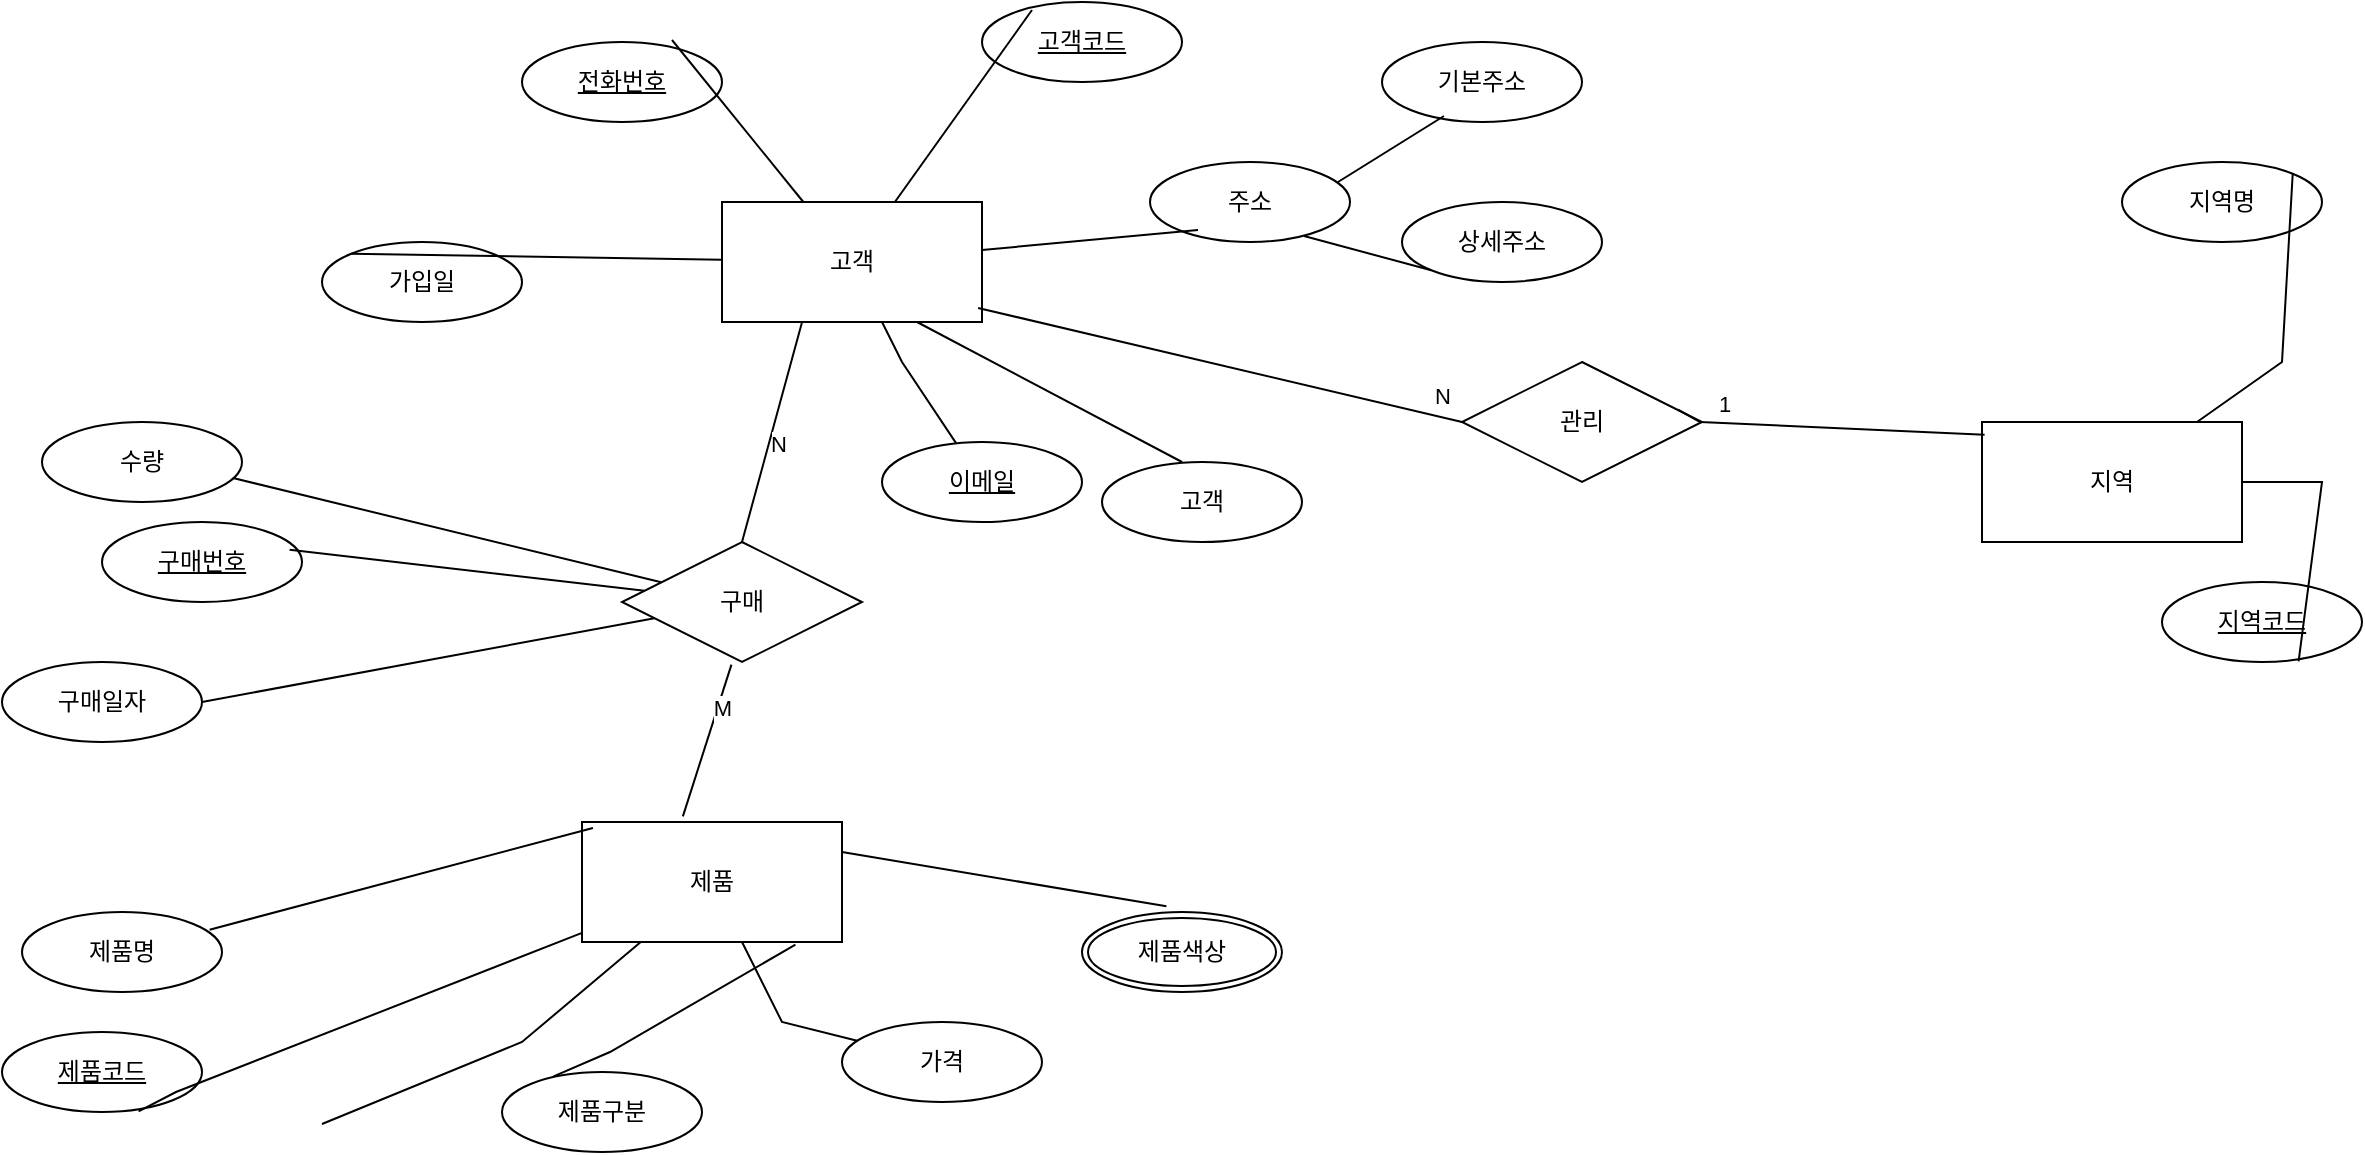 <mxfile version="26.0.8">
  <diagram name="페이지-1" id="yf85_vXi6DP6XtGqAj8g">
    <mxGraphModel dx="2261" dy="746" grid="1" gridSize="10" guides="1" tooltips="1" connect="1" arrows="1" fold="1" page="1" pageScale="1" pageWidth="827" pageHeight="1169" math="0" shadow="0">
      <root>
        <mxCell id="0" />
        <mxCell id="1" parent="0" />
        <mxCell id="JvejWWRDax9Ub5R3-1ta-1" value="고객" style="whiteSpace=wrap;html=1;align=center;" vertex="1" parent="1">
          <mxGeometry x="150" y="160" width="130" height="60" as="geometry" />
        </mxCell>
        <mxCell id="JvejWWRDax9Ub5R3-1ta-2" value="고객" style="ellipse;whiteSpace=wrap;html=1;align=center;" vertex="1" parent="1">
          <mxGeometry x="340" y="290" width="100" height="40" as="geometry" />
        </mxCell>
        <mxCell id="JvejWWRDax9Ub5R3-1ta-4" value="" style="endArrow=none;html=1;rounded=0;exitX=0.75;exitY=1;exitDx=0;exitDy=0;entryX=0.4;entryY=0;entryDx=0;entryDy=0;entryPerimeter=0;" edge="1" parent="1" source="JvejWWRDax9Ub5R3-1ta-1" target="JvejWWRDax9Ub5R3-1ta-2">
          <mxGeometry relative="1" as="geometry">
            <mxPoint x="330" y="380" as="sourcePoint" />
            <mxPoint x="490" y="380" as="targetPoint" />
          </mxGeometry>
        </mxCell>
        <mxCell id="JvejWWRDax9Ub5R3-1ta-11" value="전화번호" style="ellipse;whiteSpace=wrap;html=1;align=center;fontStyle=4;" vertex="1" parent="1">
          <mxGeometry x="50" y="80" width="100" height="40" as="geometry" />
        </mxCell>
        <mxCell id="JvejWWRDax9Ub5R3-1ta-12" value="고객코드" style="ellipse;whiteSpace=wrap;html=1;align=center;fontStyle=4;" vertex="1" parent="1">
          <mxGeometry x="280" y="60" width="100" height="40" as="geometry" />
        </mxCell>
        <mxCell id="JvejWWRDax9Ub5R3-1ta-13" value="이메일" style="ellipse;whiteSpace=wrap;html=1;align=center;fontStyle=4;" vertex="1" parent="1">
          <mxGeometry x="230" y="280" width="100" height="40" as="geometry" />
        </mxCell>
        <mxCell id="JvejWWRDax9Ub5R3-1ta-14" value="" style="endArrow=none;html=1;rounded=0;" edge="1" parent="1" source="JvejWWRDax9Ub5R3-1ta-1" target="JvejWWRDax9Ub5R3-1ta-13">
          <mxGeometry relative="1" as="geometry">
            <mxPoint x="258" y="230" as="sourcePoint" />
            <mxPoint x="420" y="240" as="targetPoint" />
            <Array as="points">
              <mxPoint x="240" y="240" />
            </Array>
          </mxGeometry>
        </mxCell>
        <mxCell id="JvejWWRDax9Ub5R3-1ta-15" value="" style="endArrow=none;html=1;rounded=0;entryX=0.25;entryY=0.1;entryDx=0;entryDy=0;entryPerimeter=0;" edge="1" parent="1" source="JvejWWRDax9Ub5R3-1ta-1" target="JvejWWRDax9Ub5R3-1ta-12">
          <mxGeometry relative="1" as="geometry">
            <mxPoint x="260" y="220" as="sourcePoint" />
            <mxPoint x="430" y="250" as="targetPoint" />
          </mxGeometry>
        </mxCell>
        <mxCell id="JvejWWRDax9Ub5R3-1ta-16" value="" style="endArrow=none;html=1;rounded=0;exitX=0.75;exitY=-0.025;exitDx=0;exitDy=0;exitPerimeter=0;" edge="1" parent="1" source="JvejWWRDax9Ub5R3-1ta-11" target="JvejWWRDax9Ub5R3-1ta-1">
          <mxGeometry relative="1" as="geometry">
            <mxPoint x="278" y="250" as="sourcePoint" />
            <mxPoint x="440" y="260" as="targetPoint" />
          </mxGeometry>
        </mxCell>
        <mxCell id="JvejWWRDax9Ub5R3-1ta-17" value="주소" style="ellipse;whiteSpace=wrap;html=1;align=center;" vertex="1" parent="1">
          <mxGeometry x="364" y="140" width="100" height="40" as="geometry" />
        </mxCell>
        <mxCell id="JvejWWRDax9Ub5R3-1ta-18" value="상세주소" style="ellipse;whiteSpace=wrap;html=1;align=center;" vertex="1" parent="1">
          <mxGeometry x="490" y="160" width="100" height="40" as="geometry" />
        </mxCell>
        <mxCell id="JvejWWRDax9Ub5R3-1ta-19" value="기본주소" style="ellipse;whiteSpace=wrap;html=1;align=center;" vertex="1" parent="1">
          <mxGeometry x="480" y="80" width="100" height="40" as="geometry" />
        </mxCell>
        <mxCell id="JvejWWRDax9Ub5R3-1ta-20" value="" style="endArrow=none;html=1;rounded=0;entryX=0.24;entryY=0.85;entryDx=0;entryDy=0;entryPerimeter=0;" edge="1" parent="1" source="JvejWWRDax9Ub5R3-1ta-1" target="JvejWWRDax9Ub5R3-1ta-17">
          <mxGeometry relative="1" as="geometry">
            <mxPoint x="258" y="230" as="sourcePoint" />
            <mxPoint x="420" y="240" as="targetPoint" />
          </mxGeometry>
        </mxCell>
        <mxCell id="JvejWWRDax9Ub5R3-1ta-21" value="" style="endArrow=none;html=1;rounded=0;exitX=0.77;exitY=0.925;exitDx=0;exitDy=0;entryX=0;entryY=1;entryDx=0;entryDy=0;exitPerimeter=0;" edge="1" parent="1" source="JvejWWRDax9Ub5R3-1ta-17" target="JvejWWRDax9Ub5R3-1ta-18">
          <mxGeometry relative="1" as="geometry">
            <mxPoint x="268" y="240" as="sourcePoint" />
            <mxPoint x="430" y="250" as="targetPoint" />
          </mxGeometry>
        </mxCell>
        <mxCell id="JvejWWRDax9Ub5R3-1ta-22" value="" style="endArrow=none;html=1;rounded=0;exitX=0.94;exitY=0.25;exitDx=0;exitDy=0;entryX=0.31;entryY=0.925;entryDx=0;entryDy=0;entryPerimeter=0;exitPerimeter=0;" edge="1" parent="1" source="JvejWWRDax9Ub5R3-1ta-17" target="JvejWWRDax9Ub5R3-1ta-19">
          <mxGeometry relative="1" as="geometry">
            <mxPoint x="278" y="250" as="sourcePoint" />
            <mxPoint x="440" y="260" as="targetPoint" />
          </mxGeometry>
        </mxCell>
        <mxCell id="JvejWWRDax9Ub5R3-1ta-23" value="가입일" style="ellipse;whiteSpace=wrap;html=1;align=center;" vertex="1" parent="1">
          <mxGeometry x="-50" y="180" width="100" height="40" as="geometry" />
        </mxCell>
        <mxCell id="JvejWWRDax9Ub5R3-1ta-24" value="" style="endArrow=none;html=1;rounded=0;entryX=0;entryY=0;entryDx=0;entryDy=0;" edge="1" parent="1" source="JvejWWRDax9Ub5R3-1ta-1" target="JvejWWRDax9Ub5R3-1ta-23">
          <mxGeometry relative="1" as="geometry">
            <mxPoint x="288" y="260" as="sourcePoint" />
            <mxPoint x="450" y="270" as="targetPoint" />
          </mxGeometry>
        </mxCell>
        <mxCell id="JvejWWRDax9Ub5R3-1ta-27" value="지역" style="whiteSpace=wrap;html=1;align=center;" vertex="1" parent="1">
          <mxGeometry x="780" y="270" width="130" height="60" as="geometry" />
        </mxCell>
        <mxCell id="JvejWWRDax9Ub5R3-1ta-28" value="지역명" style="ellipse;whiteSpace=wrap;html=1;align=center;" vertex="1" parent="1">
          <mxGeometry x="850" y="140" width="100" height="40" as="geometry" />
        </mxCell>
        <mxCell id="JvejWWRDax9Ub5R3-1ta-30" value="지역코드" style="ellipse;whiteSpace=wrap;html=1;align=center;fontStyle=4;" vertex="1" parent="1">
          <mxGeometry x="870" y="350" width="100" height="40" as="geometry" />
        </mxCell>
        <mxCell id="JvejWWRDax9Ub5R3-1ta-31" value="" style="endArrow=none;html=1;rounded=0;exitX=1;exitY=0;exitDx=0;exitDy=0;" edge="1" parent="1" source="JvejWWRDax9Ub5R3-1ta-28" target="JvejWWRDax9Ub5R3-1ta-27">
          <mxGeometry relative="1" as="geometry">
            <mxPoint x="753" y="250" as="sourcePoint" />
            <mxPoint x="790" y="311" as="targetPoint" />
            <Array as="points">
              <mxPoint x="930" y="240" />
            </Array>
          </mxGeometry>
        </mxCell>
        <mxCell id="JvejWWRDax9Ub5R3-1ta-32" value="" style="endArrow=none;html=1;rounded=0;exitX=0.683;exitY=0.992;exitDx=0;exitDy=0;exitPerimeter=0;" edge="1" parent="1" source="JvejWWRDax9Ub5R3-1ta-30" target="JvejWWRDax9Ub5R3-1ta-27">
          <mxGeometry relative="1" as="geometry">
            <mxPoint x="627" y="360" as="sourcePoint" />
            <mxPoint x="664" y="421" as="targetPoint" />
            <Array as="points">
              <mxPoint x="950" y="300" />
            </Array>
          </mxGeometry>
        </mxCell>
        <mxCell id="JvejWWRDax9Ub5R3-1ta-33" value="제품" style="whiteSpace=wrap;html=1;align=center;" vertex="1" parent="1">
          <mxGeometry x="80" y="470" width="130" height="60" as="geometry" />
        </mxCell>
        <mxCell id="JvejWWRDax9Ub5R3-1ta-34" value="제품명" style="ellipse;whiteSpace=wrap;html=1;align=center;" vertex="1" parent="1">
          <mxGeometry x="-200" y="515" width="100" height="40" as="geometry" />
        </mxCell>
        <mxCell id="JvejWWRDax9Ub5R3-1ta-35" value="제품코드" style="ellipse;whiteSpace=wrap;html=1;align=center;fontStyle=4;" vertex="1" parent="1">
          <mxGeometry x="-210" y="575" width="100" height="40" as="geometry" />
        </mxCell>
        <mxCell id="JvejWWRDax9Ub5R3-1ta-37" value="" style="endArrow=none;html=1;rounded=0;exitX=0.683;exitY=0.992;exitDx=0;exitDy=0;exitPerimeter=0;" edge="1" parent="1" source="JvejWWRDax9Ub5R3-1ta-35" target="JvejWWRDax9Ub5R3-1ta-33">
          <mxGeometry relative="1" as="geometry">
            <mxPoint x="-133" y="585" as="sourcePoint" />
            <mxPoint x="-96" y="646" as="targetPoint" />
            <Array as="points">
              <mxPoint x="-123" y="605" />
            </Array>
          </mxGeometry>
        </mxCell>
        <mxCell id="JvejWWRDax9Ub5R3-1ta-38" value="제품구분&lt;span style=&quot;color: rgba(0, 0, 0, 0); font-family: monospace; font-size: 0px; text-align: start; text-wrap-mode: nowrap;&quot;&gt;%3CmxGraphModel%3E%3Croot%3E%3CmxCell%20id%3D%220%22%2F%3E%3CmxCell%20id%3D%221%22%20parent%3D%220%22%2F%3E%3CmxCell%20id%3D%222%22%20value%3D%22%EC%A7%80%EC%97%AD%22%20style%3D%22whiteSpace%3Dwrap%3Bhtml%3D1%3Balign%3Dcenter%3B%22%20vertex%3D%221%22%20parent%3D%221%22%3E%3CmxGeometry%20x%3D%22480%22%20y%3D%22360%22%20width%3D%22130%22%20height%3D%2260%22%20as%3D%22geometry%22%2F%3E%3C%2FmxCell%3E%3CmxCell%20id%3D%223%22%20value%3D%22%EC%A7%80%EC%97%AD%EB%AA%85%22%20style%3D%22ellipse%3BwhiteSpace%3Dwrap%3Bhtml%3D1%3Balign%3Dcenter%3B%22%20vertex%3D%221%22%20parent%3D%221%22%3E%3CmxGeometry%20x%3D%22260%22%20y%3D%22380%22%20width%3D%22100%22%20height%3D%2240%22%20as%3D%22geometry%22%2F%3E%3C%2FmxCell%3E%3CmxCell%20id%3D%224%22%20value%3D%22%EC%A7%80%EC%97%AD%EC%BD%94%EB%93%9C%22%20style%3D%22ellipse%3BwhiteSpace%3Dwrap%3Bhtml%3D1%3Balign%3Dcenter%3BfontStyle%3D4%3B%22%20vertex%3D%221%22%20parent%3D%221%22%3E%3CmxGeometry%20x%3D%22250%22%20y%3D%22440%22%20width%3D%22100%22%20height%3D%2240%22%20as%3D%22geometry%22%2F%3E%3C%2FmxCell%3E%3CmxCell%20id%3D%225%22%20value%3D%22%22%20style%3D%22endArrow%3Dnone%3Bhtml%3D1%3Brounded%3D0%3BexitX%3D1%3BexitY%3D0%3BexitDx%3D0%3BexitDy%3D0%3B%22%20edge%3D%221%22%20source%3D%223%22%20target%3D%222%22%20parent%3D%221%22%3E%3CmxGeometry%20relative%3D%221%22%20as%3D%22geometry%22%3E%3CmxPoint%20x%3D%22453%22%20y%3D%22340%22%20as%3D%22sourcePoint%22%2F%3E%3CmxPoint%20x%3D%22490%22%20y%3D%22401%22%20as%3D%22targetPoint%22%2F%3E%3CArray%20as%3D%22points%22%3E%3CmxPoint%20x%3D%22463%22%20y%3D%22360%22%2F%3E%3C%2FArray%3E%3C%2FmxGeometry%3E%3C%2FmxCell%3E%3CmxCell%20id%3D%226%22%20value%3D%22%22%20style%3D%22endArrow%3Dnone%3Bhtml%3D1%3Brounded%3D0%3BexitX%3D0.683%3BexitY%3D0.992%3BexitDx%3D0%3BexitDy%3D0%3BexitPerimeter%3D0%3B%22%20edge%3D%221%22%20source%3D%224%22%20target%3D%222%22%20parent%3D%221%22%3E%3CmxGeometry%20relative%3D%221%22%20as%3D%22geometry%22%3E%3CmxPoint%20x%3D%22327%22%20y%3D%22450%22%20as%3D%22sourcePoint%22%2F%3E%3CmxPoint%20x%3D%22364%22%20y%3D%22511%22%20as%3D%22targetPoint%22%2F%3E%3CArray%20as%3D%22points%22%3E%3CmxPoint%20x%3D%22337%22%20y%3D%22470%22%2F%3E%3C%2FArray%3E%3C%2FmxGeometry%3E%3C%2FmxCell%3E%3C%2Froot%3E%3C%2FmxGraphModel%3E&lt;/span&gt;" style="ellipse;whiteSpace=wrap;html=1;align=center;" vertex="1" parent="1">
          <mxGeometry x="40" y="595" width="100" height="40" as="geometry" />
        </mxCell>
        <mxCell id="JvejWWRDax9Ub5R3-1ta-40" value="제품색상" style="ellipse;shape=doubleEllipse;margin=3;whiteSpace=wrap;html=1;align=center;" vertex="1" parent="1">
          <mxGeometry x="330" y="515" width="100" height="40" as="geometry" />
        </mxCell>
        <mxCell id="JvejWWRDax9Ub5R3-1ta-41" value="가격" style="ellipse;whiteSpace=wrap;html=1;align=center;" vertex="1" parent="1">
          <mxGeometry x="210" y="570" width="100" height="40" as="geometry" />
        </mxCell>
        <mxCell id="JvejWWRDax9Ub5R3-1ta-44" value="" style="endArrow=none;html=1;rounded=0;exitX=1;exitY=0;exitDx=0;exitDy=0;" edge="1" parent="1" target="JvejWWRDax9Ub5R3-1ta-33">
          <mxGeometry relative="1" as="geometry">
            <mxPoint x="-50" y="621" as="sourcePoint" />
            <mxPoint x="85" y="601" as="targetPoint" />
            <Array as="points">
              <mxPoint x="50" y="580" />
            </Array>
          </mxGeometry>
        </mxCell>
        <mxCell id="JvejWWRDax9Ub5R3-1ta-45" value="" style="endArrow=none;html=1;rounded=0;exitX=0.258;exitY=0.054;exitDx=0;exitDy=0;exitPerimeter=0;entryX=0.821;entryY=1.022;entryDx=0;entryDy=0;entryPerimeter=0;" edge="1" parent="1" source="JvejWWRDax9Ub5R3-1ta-38" target="JvejWWRDax9Ub5R3-1ta-33">
          <mxGeometry relative="1" as="geometry">
            <mxPoint x="75" y="595" as="sourcePoint" />
            <mxPoint x="237" y="530" as="targetPoint" />
            <Array as="points">
              <mxPoint x="94" y="585" />
            </Array>
          </mxGeometry>
        </mxCell>
        <mxCell id="JvejWWRDax9Ub5R3-1ta-46" value="" style="endArrow=none;html=1;rounded=0;" edge="1" parent="1" source="JvejWWRDax9Ub5R3-1ta-41" target="JvejWWRDax9Ub5R3-1ta-33">
          <mxGeometry relative="1" as="geometry">
            <mxPoint x="-22" y="615" as="sourcePoint" />
            <mxPoint x="140" y="550" as="targetPoint" />
            <Array as="points">
              <mxPoint x="180" y="570" />
            </Array>
          </mxGeometry>
        </mxCell>
        <mxCell id="JvejWWRDax9Ub5R3-1ta-47" value="관리" style="shape=rhombus;perimeter=rhombusPerimeter;whiteSpace=wrap;html=1;align=center;" vertex="1" parent="1">
          <mxGeometry x="520" y="240" width="120" height="60" as="geometry" />
        </mxCell>
        <mxCell id="JvejWWRDax9Ub5R3-1ta-48" value="" style="endArrow=none;html=1;rounded=0;exitX=0.938;exitY=0.221;exitDx=0;exitDy=0;entryX=0.042;entryY=0.05;entryDx=0;entryDy=0;entryPerimeter=0;exitPerimeter=0;" edge="1" parent="1" source="JvejWWRDax9Ub5R3-1ta-34" target="JvejWWRDax9Ub5R3-1ta-33">
          <mxGeometry relative="1" as="geometry">
            <mxPoint x="-140" y="535" as="sourcePoint" />
            <mxPoint x="20" y="450" as="targetPoint" />
            <Array as="points" />
          </mxGeometry>
        </mxCell>
        <mxCell id="JvejWWRDax9Ub5R3-1ta-49" value="구매" style="shape=rhombus;perimeter=rhombusPerimeter;whiteSpace=wrap;html=1;align=center;" vertex="1" parent="1">
          <mxGeometry x="100" y="330" width="120" height="60" as="geometry" />
        </mxCell>
        <mxCell id="JvejWWRDax9Ub5R3-1ta-50" value="" style="endArrow=none;html=1;rounded=0;entryX=0;entryY=0.5;entryDx=0;entryDy=0;exitX=0.985;exitY=0.883;exitDx=0;exitDy=0;exitPerimeter=0;" edge="1" parent="1" source="JvejWWRDax9Ub5R3-1ta-1" target="JvejWWRDax9Ub5R3-1ta-47">
          <mxGeometry relative="1" as="geometry">
            <mxPoint x="270" y="210" as="sourcePoint" />
            <mxPoint x="430" y="210" as="targetPoint" />
          </mxGeometry>
        </mxCell>
        <mxCell id="JvejWWRDax9Ub5R3-1ta-52" value="N" style="edgeLabel;html=1;align=center;verticalAlign=middle;resizable=0;points=[];" vertex="1" connectable="0" parent="JvejWWRDax9Ub5R3-1ta-50">
          <mxGeometry x="0.502" y="-1" relative="1" as="geometry">
            <mxPoint x="50" as="offset" />
          </mxGeometry>
        </mxCell>
        <mxCell id="JvejWWRDax9Ub5R3-1ta-51" value="" style="endArrow=none;html=1;rounded=0;exitX=0.9;exitY=0.397;exitDx=0;exitDy=0;exitPerimeter=0;entryX=0.01;entryY=0.106;entryDx=0;entryDy=0;entryPerimeter=0;" edge="1" parent="1" source="JvejWWRDax9Ub5R3-1ta-47" target="JvejWWRDax9Ub5R3-1ta-27">
          <mxGeometry relative="1" as="geometry">
            <mxPoint x="620" y="280" as="sourcePoint" />
            <mxPoint x="780" y="195" as="targetPoint" />
            <Array as="points">
              <mxPoint x="639" y="270" />
            </Array>
          </mxGeometry>
        </mxCell>
        <mxCell id="JvejWWRDax9Ub5R3-1ta-53" value="1" style="edgeLabel;html=1;align=center;verticalAlign=middle;resizable=0;points=[];" vertex="1" connectable="0" parent="JvejWWRDax9Ub5R3-1ta-51">
          <mxGeometry x="-0.419" y="-2" relative="1" as="geometry">
            <mxPoint x="-21" y="-13" as="offset" />
          </mxGeometry>
        </mxCell>
        <mxCell id="JvejWWRDax9Ub5R3-1ta-54" value="구매번호" style="ellipse;whiteSpace=wrap;html=1;align=center;fontStyle=4;" vertex="1" parent="1">
          <mxGeometry x="-160" y="320" width="100" height="40" as="geometry" />
        </mxCell>
        <mxCell id="JvejWWRDax9Ub5R3-1ta-57" value="구매일자" style="ellipse;whiteSpace=wrap;html=1;align=center;" vertex="1" parent="1">
          <mxGeometry x="-210" y="390" width="100" height="40" as="geometry" />
        </mxCell>
        <mxCell id="JvejWWRDax9Ub5R3-1ta-58" value="수량" style="ellipse;whiteSpace=wrap;html=1;align=center;" vertex="1" parent="1">
          <mxGeometry x="-190" y="270" width="100" height="40" as="geometry" />
        </mxCell>
        <mxCell id="JvejWWRDax9Ub5R3-1ta-61" value="" style="endArrow=none;html=1;rounded=0;entryX=0.388;entryY=-0.047;entryDx=0;entryDy=0;entryPerimeter=0;exitX=0.456;exitY=1.022;exitDx=0;exitDy=0;exitPerimeter=0;" edge="1" parent="1" source="JvejWWRDax9Ub5R3-1ta-49" target="JvejWWRDax9Ub5R3-1ta-33">
          <mxGeometry relative="1" as="geometry">
            <mxPoint x="150" y="400" as="sourcePoint" />
            <mxPoint x="258" y="390" as="targetPoint" />
          </mxGeometry>
        </mxCell>
        <mxCell id="JvejWWRDax9Ub5R3-1ta-70" value="M" style="edgeLabel;html=1;align=center;verticalAlign=middle;resizable=0;points=[];" vertex="1" connectable="0" parent="JvejWWRDax9Ub5R3-1ta-61">
          <mxGeometry x="-0.443" y="2" relative="1" as="geometry">
            <mxPoint as="offset" />
          </mxGeometry>
        </mxCell>
        <mxCell id="JvejWWRDax9Ub5R3-1ta-62" value="" style="endArrow=none;html=1;rounded=0;entryX=0.308;entryY=1;entryDx=0;entryDy=0;entryPerimeter=0;exitX=0.5;exitY=0;exitDx=0;exitDy=0;" edge="1" parent="1" source="JvejWWRDax9Ub5R3-1ta-49" target="JvejWWRDax9Ub5R3-1ta-1">
          <mxGeometry relative="1" as="geometry">
            <mxPoint x="40" y="240" as="sourcePoint" />
            <mxPoint x="215" y="306" as="targetPoint" />
          </mxGeometry>
        </mxCell>
        <mxCell id="JvejWWRDax9Ub5R3-1ta-71" value="N" style="edgeLabel;html=1;align=center;verticalAlign=middle;resizable=0;points=[];" vertex="1" connectable="0" parent="JvejWWRDax9Ub5R3-1ta-62">
          <mxGeometry x="-0.079" y="-4" relative="1" as="geometry">
            <mxPoint as="offset" />
          </mxGeometry>
        </mxCell>
        <mxCell id="JvejWWRDax9Ub5R3-1ta-63" value="" style="endArrow=none;html=1;rounded=0;entryX=0.422;entryY=-0.071;entryDx=0;entryDy=0;entryPerimeter=0;exitX=1;exitY=0.25;exitDx=0;exitDy=0;" edge="1" parent="1" source="JvejWWRDax9Ub5R3-1ta-33" target="JvejWWRDax9Ub5R3-1ta-40">
          <mxGeometry relative="1" as="geometry">
            <mxPoint x="140" y="500" as="sourcePoint" />
            <mxPoint x="315" y="566" as="targetPoint" />
          </mxGeometry>
        </mxCell>
        <mxCell id="JvejWWRDax9Ub5R3-1ta-64" value="" style="endArrow=none;html=1;rounded=0;exitX=1;exitY=0.5;exitDx=0;exitDy=0;" edge="1" parent="1" source="JvejWWRDax9Ub5R3-1ta-57" target="JvejWWRDax9Ub5R3-1ta-49">
          <mxGeometry relative="1" as="geometry">
            <mxPoint x="-7.5" y="400" as="sourcePoint" />
            <mxPoint x="167.5" y="466" as="targetPoint" />
          </mxGeometry>
        </mxCell>
        <mxCell id="JvejWWRDax9Ub5R3-1ta-65" value="" style="endArrow=none;html=1;rounded=0;exitX=0.938;exitY=0.346;exitDx=0;exitDy=0;exitPerimeter=0;" edge="1" parent="1" source="JvejWWRDax9Ub5R3-1ta-54" target="JvejWWRDax9Ub5R3-1ta-49">
          <mxGeometry relative="1" as="geometry">
            <mxPoint x="-57" y="337" as="sourcePoint" />
            <mxPoint x="117.5" y="403" as="targetPoint" />
          </mxGeometry>
        </mxCell>
        <mxCell id="JvejWWRDax9Ub5R3-1ta-67" value="" style="endArrow=none;html=1;rounded=0;entryX=0.955;entryY=0.7;entryDx=0;entryDy=0;entryPerimeter=0;" edge="1" parent="1" source="JvejWWRDax9Ub5R3-1ta-49" target="JvejWWRDax9Ub5R3-1ta-58">
          <mxGeometry relative="1" as="geometry">
            <mxPoint x="125" y="431" as="sourcePoint" />
            <mxPoint x="310" y="390" as="targetPoint" />
          </mxGeometry>
        </mxCell>
      </root>
    </mxGraphModel>
  </diagram>
</mxfile>
